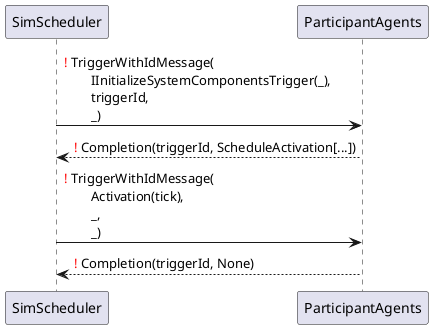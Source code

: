 @startuml
SimScheduler -> ParticipantAgents: <font color=red>!</font> TriggerWithIdMessage(\n\tIInitializeSystemComponentsTrigger(_),\n\ttriggerId,\n\t_)
ParticipantAgents --> SimScheduler: <font color=red>!</font> Completion(triggerId, ScheduleActivation[...])
SimScheduler -> ParticipantAgents: <font color=red>!</font> TriggerWithIdMessage(\n\tActivation(tick),\n\t_,\n\t_)
ParticipantAgents --> SimScheduler: <font color=red>!</font> Completion(triggerId, None)
@enduml